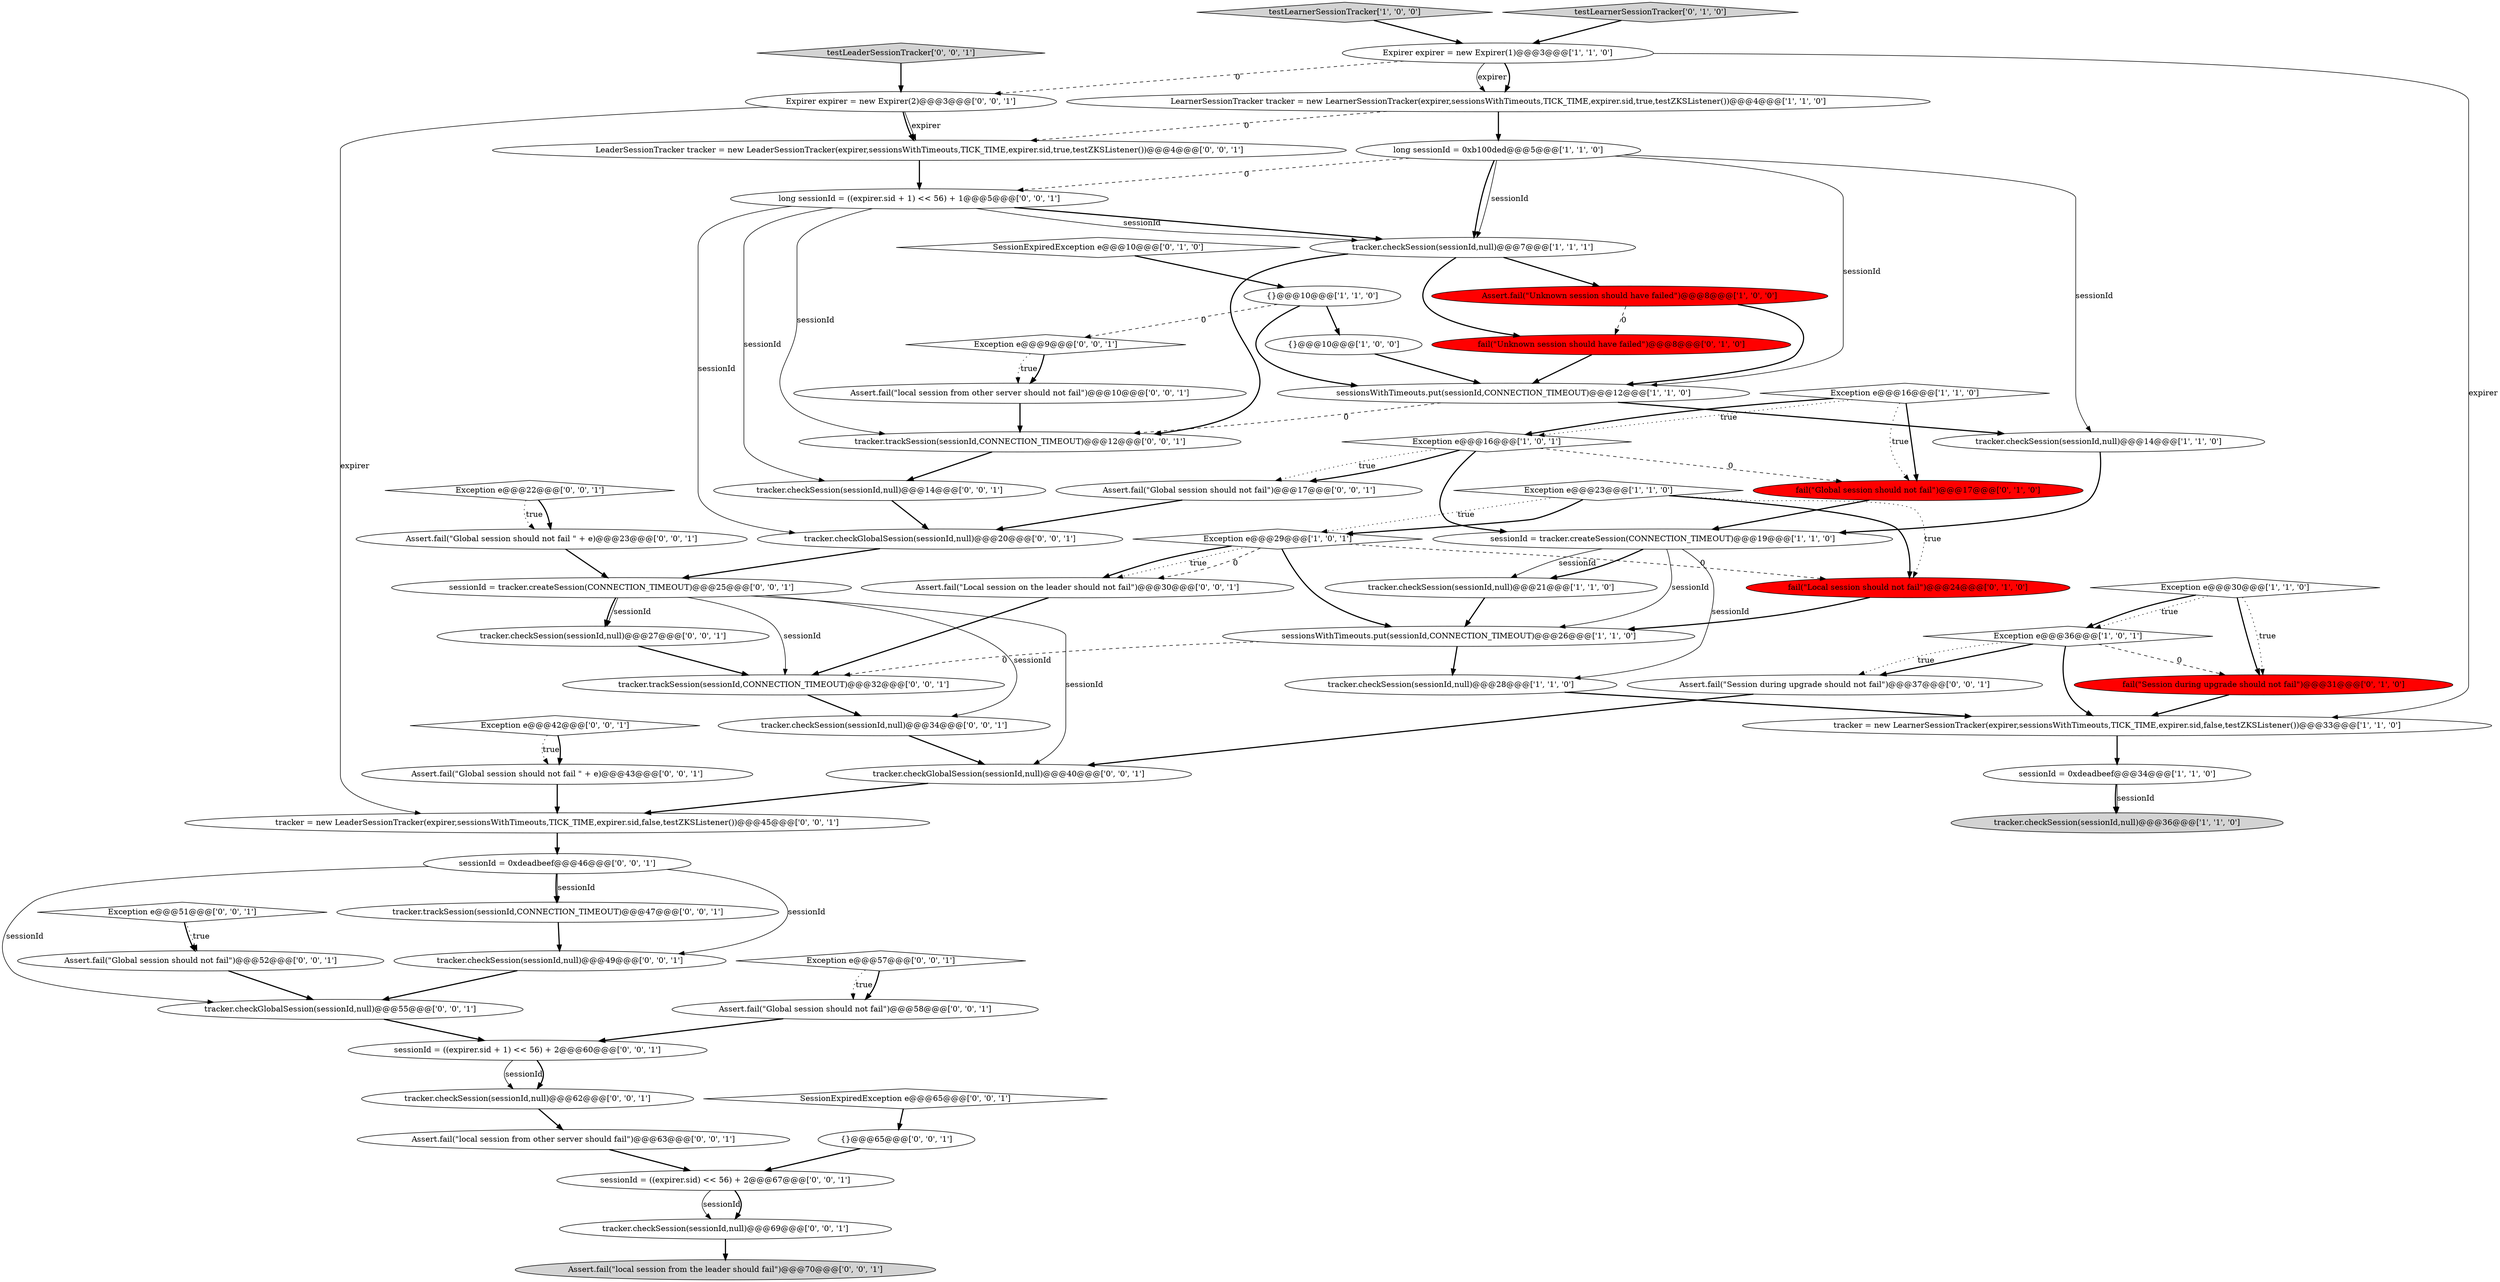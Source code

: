 digraph {
23 [style = filled, label = "fail(\"Global session should not fail\")@@@17@@@['0', '1', '0']", fillcolor = red, shape = ellipse image = "AAA1AAABBB2BBB"];
44 [style = filled, label = "tracker.checkSession(sessionId,null)@@@34@@@['0', '0', '1']", fillcolor = white, shape = ellipse image = "AAA0AAABBB3BBB"];
17 [style = filled, label = "sessionsWithTimeouts.put(sessionId,CONNECTION_TIMEOUT)@@@12@@@['1', '1', '0']", fillcolor = white, shape = ellipse image = "AAA0AAABBB1BBB"];
52 [style = filled, label = "tracker.checkSession(sessionId,null)@@@62@@@['0', '0', '1']", fillcolor = white, shape = ellipse image = "AAA0AAABBB3BBB"];
6 [style = filled, label = "sessionId = 0xdeadbeef@@@34@@@['1', '1', '0']", fillcolor = white, shape = ellipse image = "AAA0AAABBB1BBB"];
20 [style = filled, label = "Assert.fail(\"Unknown session should have failed\")@@@8@@@['1', '0', '0']", fillcolor = red, shape = ellipse image = "AAA1AAABBB1BBB"];
21 [style = filled, label = "{}@@@10@@@['1', '1', '0']", fillcolor = white, shape = ellipse image = "AAA0AAABBB1BBB"];
42 [style = filled, label = "sessionId = ((expirer.sid) << 56) + 2@@@67@@@['0', '0', '1']", fillcolor = white, shape = ellipse image = "AAA0AAABBB3BBB"];
5 [style = filled, label = "tracker = new LearnerSessionTracker(expirer,sessionsWithTimeouts,TICK_TIME,expirer.sid,false,testZKSListener())@@@33@@@['1', '1', '0']", fillcolor = white, shape = ellipse image = "AAA0AAABBB1BBB"];
49 [style = filled, label = "Exception e@@@57@@@['0', '0', '1']", fillcolor = white, shape = diamond image = "AAA0AAABBB3BBB"];
61 [style = filled, label = "Assert.fail(\"Global session should not fail \" + e)@@@43@@@['0', '0', '1']", fillcolor = white, shape = ellipse image = "AAA0AAABBB3BBB"];
35 [style = filled, label = "Exception e@@@9@@@['0', '0', '1']", fillcolor = white, shape = diamond image = "AAA0AAABBB3BBB"];
19 [style = filled, label = "tracker.checkSession(sessionId,null)@@@7@@@['1', '1', '1']", fillcolor = white, shape = ellipse image = "AAA0AAABBB1BBB"];
59 [style = filled, label = "sessionId = tracker.createSession(CONNECTION_TIMEOUT)@@@25@@@['0', '0', '1']", fillcolor = white, shape = ellipse image = "AAA0AAABBB3BBB"];
63 [style = filled, label = "Assert.fail(\"Local session on the leader should not fail\")@@@30@@@['0', '0', '1']", fillcolor = white, shape = ellipse image = "AAA0AAABBB3BBB"];
47 [style = filled, label = "sessionId = 0xdeadbeef@@@46@@@['0', '0', '1']", fillcolor = white, shape = ellipse image = "AAA0AAABBB3BBB"];
1 [style = filled, label = "tracker.checkSession(sessionId,null)@@@21@@@['1', '1', '0']", fillcolor = white, shape = ellipse image = "AAA0AAABBB1BBB"];
53 [style = filled, label = "Exception e@@@42@@@['0', '0', '1']", fillcolor = white, shape = diamond image = "AAA0AAABBB3BBB"];
46 [style = filled, label = "sessionId = ((expirer.sid + 1) << 56) + 2@@@60@@@['0', '0', '1']", fillcolor = white, shape = ellipse image = "AAA0AAABBB3BBB"];
22 [style = filled, label = "Exception e@@@23@@@['1', '1', '0']", fillcolor = white, shape = diamond image = "AAA0AAABBB1BBB"];
37 [style = filled, label = "Assert.fail(\"Global session should not fail\")@@@17@@@['0', '0', '1']", fillcolor = white, shape = ellipse image = "AAA0AAABBB3BBB"];
25 [style = filled, label = "fail(\"Session during upgrade should not fail\")@@@31@@@['0', '1', '0']", fillcolor = red, shape = ellipse image = "AAA1AAABBB2BBB"];
32 [style = filled, label = "Assert.fail(\"Global session should not fail \" + e)@@@23@@@['0', '0', '1']", fillcolor = white, shape = ellipse image = "AAA0AAABBB3BBB"];
18 [style = filled, label = "Exception e@@@30@@@['1', '1', '0']", fillcolor = white, shape = diamond image = "AAA0AAABBB1BBB"];
2 [style = filled, label = "tracker.checkSession(sessionId,null)@@@14@@@['1', '1', '0']", fillcolor = white, shape = ellipse image = "AAA0AAABBB1BBB"];
48 [style = filled, label = "Assert.fail(\"local session from the leader should fail\")@@@70@@@['0', '0', '1']", fillcolor = lightgray, shape = ellipse image = "AAA0AAABBB3BBB"];
34 [style = filled, label = "tracker.checkSession(sessionId,null)@@@14@@@['0', '0', '1']", fillcolor = white, shape = ellipse image = "AAA0AAABBB3BBB"];
58 [style = filled, label = "long sessionId = ((expirer.sid + 1) << 56) + 1@@@5@@@['0', '0', '1']", fillcolor = white, shape = ellipse image = "AAA0AAABBB3BBB"];
14 [style = filled, label = "sessionsWithTimeouts.put(sessionId,CONNECTION_TIMEOUT)@@@26@@@['1', '1', '0']", fillcolor = white, shape = ellipse image = "AAA0AAABBB1BBB"];
33 [style = filled, label = "testLeaderSessionTracker['0', '0', '1']", fillcolor = lightgray, shape = diamond image = "AAA0AAABBB3BBB"];
16 [style = filled, label = "tracker.checkSession(sessionId,null)@@@28@@@['1', '1', '0']", fillcolor = white, shape = ellipse image = "AAA0AAABBB1BBB"];
7 [style = filled, label = "LearnerSessionTracker tracker = new LearnerSessionTracker(expirer,sessionsWithTimeouts,TICK_TIME,expirer.sid,true,testZKSListener())@@@4@@@['1', '1', '0']", fillcolor = white, shape = ellipse image = "AAA0AAABBB1BBB"];
65 [style = filled, label = "Expirer expirer = new Expirer(2)@@@3@@@['0', '0', '1']", fillcolor = white, shape = ellipse image = "AAA0AAABBB3BBB"];
41 [style = filled, label = "Exception e@@@22@@@['0', '0', '1']", fillcolor = white, shape = diamond image = "AAA0AAABBB3BBB"];
9 [style = filled, label = "{}@@@10@@@['1', '0', '0']", fillcolor = white, shape = ellipse image = "AAA0AAABBB1BBB"];
27 [style = filled, label = "fail(\"Local session should not fail\")@@@24@@@['0', '1', '0']", fillcolor = red, shape = ellipse image = "AAA1AAABBB2BBB"];
10 [style = filled, label = "sessionId = tracker.createSession(CONNECTION_TIMEOUT)@@@19@@@['1', '1', '0']", fillcolor = white, shape = ellipse image = "AAA0AAABBB1BBB"];
31 [style = filled, label = "tracker.checkSession(sessionId,null)@@@49@@@['0', '0', '1']", fillcolor = white, shape = ellipse image = "AAA0AAABBB3BBB"];
36 [style = filled, label = "Assert.fail(\"Session during upgrade should not fail\")@@@37@@@['0', '0', '1']", fillcolor = white, shape = ellipse image = "AAA0AAABBB3BBB"];
57 [style = filled, label = "{}@@@65@@@['0', '0', '1']", fillcolor = white, shape = ellipse image = "AAA0AAABBB3BBB"];
4 [style = filled, label = "testLearnerSessionTracker['1', '0', '0']", fillcolor = lightgray, shape = diamond image = "AAA0AAABBB1BBB"];
39 [style = filled, label = "tracker.trackSession(sessionId,CONNECTION_TIMEOUT)@@@32@@@['0', '0', '1']", fillcolor = white, shape = ellipse image = "AAA0AAABBB3BBB"];
26 [style = filled, label = "fail(\"Unknown session should have failed\")@@@8@@@['0', '1', '0']", fillcolor = red, shape = ellipse image = "AAA1AAABBB2BBB"];
51 [style = filled, label = "tracker.trackSession(sessionId,CONNECTION_TIMEOUT)@@@12@@@['0', '0', '1']", fillcolor = white, shape = ellipse image = "AAA0AAABBB3BBB"];
40 [style = filled, label = "LeaderSessionTracker tracker = new LeaderSessionTracker(expirer,sessionsWithTimeouts,TICK_TIME,expirer.sid,true,testZKSListener())@@@4@@@['0', '0', '1']", fillcolor = white, shape = ellipse image = "AAA0AAABBB3BBB"];
3 [style = filled, label = "Exception e@@@36@@@['1', '0', '1']", fillcolor = white, shape = diamond image = "AAA0AAABBB1BBB"];
54 [style = filled, label = "tracker.checkSession(sessionId,null)@@@69@@@['0', '0', '1']", fillcolor = white, shape = ellipse image = "AAA0AAABBB3BBB"];
13 [style = filled, label = "long sessionId = 0xb100ded@@@5@@@['1', '1', '0']", fillcolor = white, shape = ellipse image = "AAA0AAABBB1BBB"];
28 [style = filled, label = "testLearnerSessionTracker['0', '1', '0']", fillcolor = lightgray, shape = diamond image = "AAA0AAABBB2BBB"];
50 [style = filled, label = "Assert.fail(\"Global session should not fail\")@@@58@@@['0', '0', '1']", fillcolor = white, shape = ellipse image = "AAA0AAABBB3BBB"];
11 [style = filled, label = "Exception e@@@16@@@['1', '1', '0']", fillcolor = white, shape = diamond image = "AAA0AAABBB1BBB"];
24 [style = filled, label = "SessionExpiredException e@@@10@@@['0', '1', '0']", fillcolor = white, shape = diamond image = "AAA0AAABBB2BBB"];
45 [style = filled, label = "Assert.fail(\"Global session should not fail\")@@@52@@@['0', '0', '1']", fillcolor = white, shape = ellipse image = "AAA0AAABBB3BBB"];
8 [style = filled, label = "Exception e@@@16@@@['1', '0', '1']", fillcolor = white, shape = diamond image = "AAA0AAABBB1BBB"];
29 [style = filled, label = "tracker.checkGlobalSession(sessionId,null)@@@20@@@['0', '0', '1']", fillcolor = white, shape = ellipse image = "AAA0AAABBB3BBB"];
30 [style = filled, label = "Assert.fail(\"local session from other server should not fail\")@@@10@@@['0', '0', '1']", fillcolor = white, shape = ellipse image = "AAA0AAABBB3BBB"];
60 [style = filled, label = "tracker.trackSession(sessionId,CONNECTION_TIMEOUT)@@@47@@@['0', '0', '1']", fillcolor = white, shape = ellipse image = "AAA0AAABBB3BBB"];
38 [style = filled, label = "tracker = new LeaderSessionTracker(expirer,sessionsWithTimeouts,TICK_TIME,expirer.sid,false,testZKSListener())@@@45@@@['0', '0', '1']", fillcolor = white, shape = ellipse image = "AAA0AAABBB3BBB"];
12 [style = filled, label = "tracker.checkSession(sessionId,null)@@@36@@@['1', '1', '0']", fillcolor = lightgray, shape = ellipse image = "AAA0AAABBB1BBB"];
55 [style = filled, label = "tracker.checkSession(sessionId,null)@@@27@@@['0', '0', '1']", fillcolor = white, shape = ellipse image = "AAA0AAABBB3BBB"];
56 [style = filled, label = "tracker.checkGlobalSession(sessionId,null)@@@55@@@['0', '0', '1']", fillcolor = white, shape = ellipse image = "AAA0AAABBB3BBB"];
62 [style = filled, label = "Exception e@@@51@@@['0', '0', '1']", fillcolor = white, shape = diamond image = "AAA0AAABBB3BBB"];
64 [style = filled, label = "Assert.fail(\"local session from other server should fail\")@@@63@@@['0', '0', '1']", fillcolor = white, shape = ellipse image = "AAA0AAABBB3BBB"];
66 [style = filled, label = "tracker.checkGlobalSession(sessionId,null)@@@40@@@['0', '0', '1']", fillcolor = white, shape = ellipse image = "AAA0AAABBB3BBB"];
43 [style = filled, label = "SessionExpiredException e@@@65@@@['0', '0', '1']", fillcolor = white, shape = diamond image = "AAA0AAABBB3BBB"];
15 [style = filled, label = "Exception e@@@29@@@['1', '0', '1']", fillcolor = white, shape = diamond image = "AAA0AAABBB1BBB"];
0 [style = filled, label = "Expirer expirer = new Expirer(1)@@@3@@@['1', '1', '0']", fillcolor = white, shape = ellipse image = "AAA0AAABBB1BBB"];
29->59 [style = bold, label=""];
8->10 [style = bold, label=""];
18->3 [style = bold, label=""];
22->15 [style = bold, label=""];
52->64 [style = bold, label=""];
31->56 [style = bold, label=""];
62->45 [style = dotted, label="true"];
13->17 [style = solid, label="sessionId"];
8->37 [style = dotted, label="true"];
64->42 [style = bold, label=""];
0->65 [style = dashed, label="0"];
13->58 [style = dashed, label="0"];
28->0 [style = bold, label=""];
3->5 [style = bold, label=""];
3->36 [style = bold, label=""];
24->21 [style = bold, label=""];
18->3 [style = dotted, label="true"];
13->2 [style = solid, label="sessionId"];
58->19 [style = bold, label=""];
11->8 [style = dotted, label="true"];
13->19 [style = solid, label="sessionId"];
47->60 [style = bold, label=""];
20->26 [style = dashed, label="0"];
14->16 [style = bold, label=""];
10->16 [style = solid, label="sessionId"];
15->63 [style = dotted, label="true"];
41->32 [style = bold, label=""];
26->17 [style = bold, label=""];
19->20 [style = bold, label=""];
53->61 [style = dotted, label="true"];
62->45 [style = bold, label=""];
37->29 [style = bold, label=""];
56->46 [style = bold, label=""];
9->17 [style = bold, label=""];
10->1 [style = solid, label="sessionId"];
35->30 [style = dotted, label="true"];
32->59 [style = bold, label=""];
4->0 [style = bold, label=""];
61->38 [style = bold, label=""];
0->7 [style = bold, label=""];
21->9 [style = bold, label=""];
59->66 [style = solid, label="sessionId"];
5->6 [style = bold, label=""];
17->2 [style = bold, label=""];
65->40 [style = solid, label="expirer"];
19->26 [style = bold, label=""];
60->31 [style = bold, label=""];
18->25 [style = bold, label=""];
23->10 [style = bold, label=""];
38->47 [style = bold, label=""];
59->55 [style = bold, label=""];
11->8 [style = bold, label=""];
66->38 [style = bold, label=""];
45->56 [style = bold, label=""];
0->7 [style = solid, label="expirer"];
33->65 [style = bold, label=""];
42->54 [style = solid, label="sessionId"];
10->1 [style = bold, label=""];
36->66 [style = bold, label=""];
44->66 [style = bold, label=""];
63->39 [style = bold, label=""];
47->31 [style = solid, label="sessionId"];
65->40 [style = bold, label=""];
34->29 [style = bold, label=""];
58->29 [style = solid, label="sessionId"];
59->39 [style = solid, label="sessionId"];
15->14 [style = bold, label=""];
27->14 [style = bold, label=""];
14->39 [style = dashed, label="0"];
10->14 [style = solid, label="sessionId"];
49->50 [style = dotted, label="true"];
46->52 [style = solid, label="sessionId"];
55->39 [style = bold, label=""];
2->10 [style = bold, label=""];
65->38 [style = solid, label="expirer"];
49->50 [style = bold, label=""];
59->55 [style = solid, label="sessionId"];
47->60 [style = solid, label="sessionId"];
17->51 [style = dashed, label="0"];
59->44 [style = solid, label="sessionId"];
13->19 [style = bold, label=""];
22->27 [style = dotted, label="true"];
16->5 [style = bold, label=""];
41->32 [style = dotted, label="true"];
25->5 [style = bold, label=""];
8->37 [style = bold, label=""];
21->35 [style = dashed, label="0"];
19->51 [style = bold, label=""];
58->34 [style = solid, label="sessionId"];
35->30 [style = bold, label=""];
22->15 [style = dotted, label="true"];
7->40 [style = dashed, label="0"];
6->12 [style = bold, label=""];
7->13 [style = bold, label=""];
53->61 [style = bold, label=""];
0->5 [style = solid, label="expirer"];
20->17 [style = bold, label=""];
57->42 [style = bold, label=""];
43->57 [style = bold, label=""];
39->44 [style = bold, label=""];
18->25 [style = dotted, label="true"];
3->36 [style = dotted, label="true"];
50->46 [style = bold, label=""];
11->23 [style = dotted, label="true"];
15->63 [style = dashed, label="0"];
54->48 [style = bold, label=""];
46->52 [style = bold, label=""];
30->51 [style = bold, label=""];
22->27 [style = bold, label=""];
6->12 [style = solid, label="sessionId"];
58->51 [style = solid, label="sessionId"];
1->14 [style = bold, label=""];
58->19 [style = solid, label="sessionId"];
15->27 [style = dashed, label="0"];
51->34 [style = bold, label=""];
42->54 [style = bold, label=""];
47->56 [style = solid, label="sessionId"];
15->63 [style = bold, label=""];
11->23 [style = bold, label=""];
21->17 [style = bold, label=""];
8->23 [style = dashed, label="0"];
40->58 [style = bold, label=""];
3->25 [style = dashed, label="0"];
}
